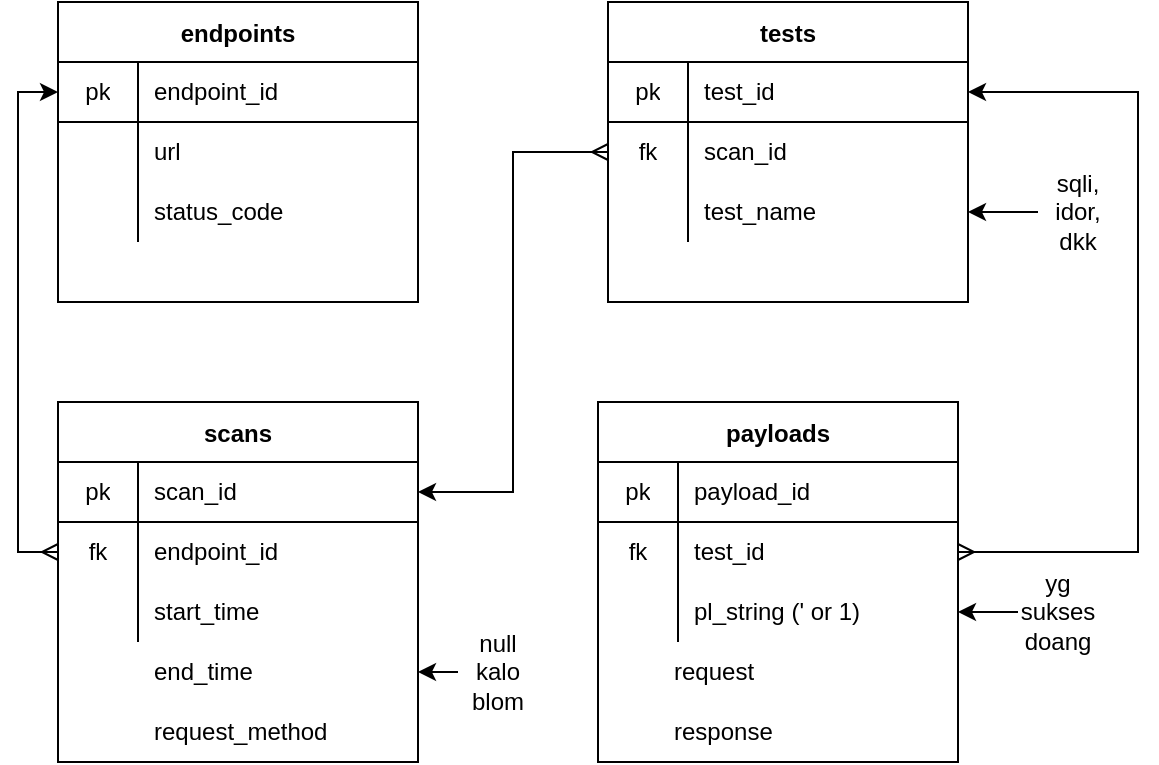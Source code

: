 <mxfile version="14.9.4" type="device"><diagram id="RLoXXJZ_C683b6KdokvH" name="Page-1"><mxGraphModel dx="577" dy="476" grid="1" gridSize="10" guides="1" tooltips="1" connect="1" arrows="1" fold="1" page="1" pageScale="1" pageWidth="850" pageHeight="1100" math="0" shadow="0"><root><mxCell id="0"/><mxCell id="1" parent="0"/><mxCell id="6PdaYhCclQnwIaYxH2Qa-1" value="scans" style="shape=table;startSize=30;container=1;collapsible=0;childLayout=tableLayout;fixedRows=1;rowLines=0;fontStyle=1;align=center;pointerEvents=1;" parent="1" vertex="1"><mxGeometry x="230" y="260" width="180" height="180" as="geometry"/></mxCell><mxCell id="6PdaYhCclQnwIaYxH2Qa-2" value="" style="shape=partialRectangle;html=1;whiteSpace=wrap;collapsible=0;dropTarget=0;pointerEvents=1;fillColor=none;top=0;left=0;bottom=1;right=0;points=[[0,0.5],[1,0.5]];portConstraint=eastwest;" parent="6PdaYhCclQnwIaYxH2Qa-1" vertex="1"><mxGeometry y="30" width="180" height="30" as="geometry"/></mxCell><mxCell id="6PdaYhCclQnwIaYxH2Qa-3" value="pk" style="shape=partialRectangle;html=1;whiteSpace=wrap;connectable=0;fillColor=none;top=0;left=0;bottom=0;right=0;overflow=hidden;pointerEvents=1;" parent="6PdaYhCclQnwIaYxH2Qa-2" vertex="1"><mxGeometry width="40" height="30" as="geometry"/></mxCell><mxCell id="6PdaYhCclQnwIaYxH2Qa-4" value="scan_id" style="shape=partialRectangle;html=1;whiteSpace=wrap;connectable=0;fillColor=none;top=0;left=0;bottom=0;right=0;align=left;spacingLeft=6;overflow=hidden;pointerEvents=1;" parent="6PdaYhCclQnwIaYxH2Qa-2" vertex="1"><mxGeometry x="40" width="140" height="30" as="geometry"/></mxCell><mxCell id="6PdaYhCclQnwIaYxH2Qa-5" value="" style="shape=partialRectangle;html=1;whiteSpace=wrap;collapsible=0;dropTarget=0;pointerEvents=1;fillColor=none;top=0;left=0;bottom=0;right=0;points=[[0,0.5],[1,0.5]];portConstraint=eastwest;" parent="6PdaYhCclQnwIaYxH2Qa-1" vertex="1"><mxGeometry y="60" width="180" height="30" as="geometry"/></mxCell><mxCell id="6PdaYhCclQnwIaYxH2Qa-6" value="fk" style="shape=partialRectangle;html=1;whiteSpace=wrap;connectable=0;fillColor=none;top=0;left=0;bottom=0;right=0;overflow=hidden;pointerEvents=1;" parent="6PdaYhCclQnwIaYxH2Qa-5" vertex="1"><mxGeometry width="40" height="30" as="geometry"/></mxCell><mxCell id="6PdaYhCclQnwIaYxH2Qa-7" value="endpoint_id" style="shape=partialRectangle;html=1;whiteSpace=wrap;connectable=0;fillColor=none;top=0;left=0;bottom=0;right=0;align=left;spacingLeft=6;overflow=hidden;pointerEvents=1;" parent="6PdaYhCclQnwIaYxH2Qa-5" vertex="1"><mxGeometry x="40" width="140" height="30" as="geometry"/></mxCell><mxCell id="6PdaYhCclQnwIaYxH2Qa-8" value="" style="shape=partialRectangle;html=1;whiteSpace=wrap;collapsible=0;dropTarget=0;pointerEvents=1;fillColor=none;top=0;left=0;bottom=0;right=0;points=[[0,0.5],[1,0.5]];portConstraint=eastwest;" parent="6PdaYhCclQnwIaYxH2Qa-1" vertex="1"><mxGeometry y="90" width="180" height="30" as="geometry"/></mxCell><mxCell id="6PdaYhCclQnwIaYxH2Qa-9" value="" style="shape=partialRectangle;html=1;whiteSpace=wrap;connectable=0;fillColor=none;top=0;left=0;bottom=0;right=0;overflow=hidden;pointerEvents=1;" parent="6PdaYhCclQnwIaYxH2Qa-8" vertex="1"><mxGeometry width="40" height="30" as="geometry"/></mxCell><mxCell id="6PdaYhCclQnwIaYxH2Qa-10" value="start_time" style="shape=partialRectangle;html=1;whiteSpace=wrap;connectable=0;fillColor=none;top=0;left=0;bottom=0;right=0;align=left;spacingLeft=6;overflow=hidden;pointerEvents=1;" parent="6PdaYhCclQnwIaYxH2Qa-8" vertex="1"><mxGeometry x="40" width="140" height="30" as="geometry"/></mxCell><mxCell id="6PdaYhCclQnwIaYxH2Qa-11" value="tests" style="shape=table;startSize=30;container=1;collapsible=0;childLayout=tableLayout;fixedRows=1;rowLines=0;fontStyle=1;align=center;pointerEvents=1;" parent="1" vertex="1"><mxGeometry x="505" y="60" width="180" height="150" as="geometry"/></mxCell><mxCell id="6PdaYhCclQnwIaYxH2Qa-12" value="" style="shape=partialRectangle;html=1;whiteSpace=wrap;collapsible=0;dropTarget=0;pointerEvents=1;fillColor=none;top=0;left=0;bottom=1;right=0;points=[[0,0.5],[1,0.5]];portConstraint=eastwest;" parent="6PdaYhCclQnwIaYxH2Qa-11" vertex="1"><mxGeometry y="30" width="180" height="30" as="geometry"/></mxCell><mxCell id="6PdaYhCclQnwIaYxH2Qa-13" value="pk" style="shape=partialRectangle;html=1;whiteSpace=wrap;connectable=0;fillColor=none;top=0;left=0;bottom=0;right=0;overflow=hidden;pointerEvents=1;" parent="6PdaYhCclQnwIaYxH2Qa-12" vertex="1"><mxGeometry width="40" height="30" as="geometry"/></mxCell><mxCell id="6PdaYhCclQnwIaYxH2Qa-14" value="test_id" style="shape=partialRectangle;html=1;whiteSpace=wrap;connectable=0;fillColor=none;top=0;left=0;bottom=0;right=0;align=left;spacingLeft=6;overflow=hidden;pointerEvents=1;" parent="6PdaYhCclQnwIaYxH2Qa-12" vertex="1"><mxGeometry x="40" width="140" height="30" as="geometry"/></mxCell><mxCell id="6PdaYhCclQnwIaYxH2Qa-15" value="" style="shape=partialRectangle;html=1;whiteSpace=wrap;collapsible=0;dropTarget=0;pointerEvents=1;fillColor=none;top=0;left=0;bottom=0;right=0;points=[[0,0.5],[1,0.5]];portConstraint=eastwest;" parent="6PdaYhCclQnwIaYxH2Qa-11" vertex="1"><mxGeometry y="60" width="180" height="30" as="geometry"/></mxCell><mxCell id="6PdaYhCclQnwIaYxH2Qa-16" value="fk" style="shape=partialRectangle;html=1;whiteSpace=wrap;connectable=0;fillColor=none;top=0;left=0;bottom=0;right=0;overflow=hidden;pointerEvents=1;" parent="6PdaYhCclQnwIaYxH2Qa-15" vertex="1"><mxGeometry width="40" height="30" as="geometry"/></mxCell><mxCell id="6PdaYhCclQnwIaYxH2Qa-17" value="scan_id" style="shape=partialRectangle;html=1;whiteSpace=wrap;connectable=0;fillColor=none;top=0;left=0;bottom=0;right=0;align=left;spacingLeft=6;overflow=hidden;pointerEvents=1;" parent="6PdaYhCclQnwIaYxH2Qa-15" vertex="1"><mxGeometry x="40" width="140" height="30" as="geometry"/></mxCell><mxCell id="6PdaYhCclQnwIaYxH2Qa-18" value="" style="shape=partialRectangle;html=1;whiteSpace=wrap;collapsible=0;dropTarget=0;pointerEvents=1;fillColor=none;top=0;left=0;bottom=0;right=0;points=[[0,0.5],[1,0.5]];portConstraint=eastwest;" parent="6PdaYhCclQnwIaYxH2Qa-11" vertex="1"><mxGeometry y="90" width="180" height="30" as="geometry"/></mxCell><mxCell id="6PdaYhCclQnwIaYxH2Qa-19" value="" style="shape=partialRectangle;html=1;whiteSpace=wrap;connectable=0;fillColor=none;top=0;left=0;bottom=0;right=0;overflow=hidden;pointerEvents=1;" parent="6PdaYhCclQnwIaYxH2Qa-18" vertex="1"><mxGeometry width="40" height="30" as="geometry"/></mxCell><mxCell id="6PdaYhCclQnwIaYxH2Qa-20" value="test_name" style="shape=partialRectangle;html=1;whiteSpace=wrap;connectable=0;fillColor=none;top=0;left=0;bottom=0;right=0;align=left;spacingLeft=6;overflow=hidden;pointerEvents=1;" parent="6PdaYhCclQnwIaYxH2Qa-18" vertex="1"><mxGeometry x="40" width="140" height="30" as="geometry"/></mxCell><mxCell id="6PdaYhCclQnwIaYxH2Qa-21" value="payloads" style="shape=table;startSize=30;container=1;collapsible=0;childLayout=tableLayout;fixedRows=1;rowLines=0;fontStyle=1;align=center;pointerEvents=1;" parent="1" vertex="1"><mxGeometry x="500" y="260" width="180" height="180" as="geometry"/></mxCell><mxCell id="6PdaYhCclQnwIaYxH2Qa-22" value="" style="shape=partialRectangle;html=1;whiteSpace=wrap;collapsible=0;dropTarget=0;pointerEvents=1;fillColor=none;top=0;left=0;bottom=1;right=0;points=[[0,0.5],[1,0.5]];portConstraint=eastwest;" parent="6PdaYhCclQnwIaYxH2Qa-21" vertex="1"><mxGeometry y="30" width="180" height="30" as="geometry"/></mxCell><mxCell id="6PdaYhCclQnwIaYxH2Qa-23" value="pk" style="shape=partialRectangle;html=1;whiteSpace=wrap;connectable=0;fillColor=none;top=0;left=0;bottom=0;right=0;overflow=hidden;pointerEvents=1;" parent="6PdaYhCclQnwIaYxH2Qa-22" vertex="1"><mxGeometry width="40" height="30" as="geometry"/></mxCell><mxCell id="6PdaYhCclQnwIaYxH2Qa-24" value="payload_id" style="shape=partialRectangle;html=1;whiteSpace=wrap;connectable=0;fillColor=none;top=0;left=0;bottom=0;right=0;align=left;spacingLeft=6;overflow=hidden;pointerEvents=1;" parent="6PdaYhCclQnwIaYxH2Qa-22" vertex="1"><mxGeometry x="40" width="140" height="30" as="geometry"/></mxCell><mxCell id="6PdaYhCclQnwIaYxH2Qa-25" value="" style="shape=partialRectangle;html=1;whiteSpace=wrap;collapsible=0;dropTarget=0;pointerEvents=1;fillColor=none;top=0;left=0;bottom=0;right=0;points=[[0,0.5],[1,0.5]];portConstraint=eastwest;" parent="6PdaYhCclQnwIaYxH2Qa-21" vertex="1"><mxGeometry y="60" width="180" height="30" as="geometry"/></mxCell><mxCell id="6PdaYhCclQnwIaYxH2Qa-26" value="fk" style="shape=partialRectangle;html=1;whiteSpace=wrap;connectable=0;fillColor=none;top=0;left=0;bottom=0;right=0;overflow=hidden;pointerEvents=1;" parent="6PdaYhCclQnwIaYxH2Qa-25" vertex="1"><mxGeometry width="40" height="30" as="geometry"/></mxCell><mxCell id="6PdaYhCclQnwIaYxH2Qa-27" value="test_id" style="shape=partialRectangle;html=1;whiteSpace=wrap;connectable=0;fillColor=none;top=0;left=0;bottom=0;right=0;align=left;spacingLeft=6;overflow=hidden;pointerEvents=1;" parent="6PdaYhCclQnwIaYxH2Qa-25" vertex="1"><mxGeometry x="40" width="140" height="30" as="geometry"/></mxCell><mxCell id="6PdaYhCclQnwIaYxH2Qa-28" value="" style="shape=partialRectangle;html=1;whiteSpace=wrap;collapsible=0;dropTarget=0;pointerEvents=1;fillColor=none;top=0;left=0;bottom=0;right=0;points=[[0,0.5],[1,0.5]];portConstraint=eastwest;" parent="6PdaYhCclQnwIaYxH2Qa-21" vertex="1"><mxGeometry y="90" width="180" height="30" as="geometry"/></mxCell><mxCell id="6PdaYhCclQnwIaYxH2Qa-29" value="" style="shape=partialRectangle;html=1;whiteSpace=wrap;connectable=0;fillColor=none;top=0;left=0;bottom=0;right=0;overflow=hidden;pointerEvents=1;" parent="6PdaYhCclQnwIaYxH2Qa-28" vertex="1"><mxGeometry width="40" height="30" as="geometry"/></mxCell><mxCell id="6PdaYhCclQnwIaYxH2Qa-30" value="pl_string (' or 1)" style="shape=partialRectangle;html=1;whiteSpace=wrap;connectable=0;fillColor=none;top=0;left=0;bottom=0;right=0;align=left;spacingLeft=6;overflow=hidden;pointerEvents=1;" parent="6PdaYhCclQnwIaYxH2Qa-28" vertex="1"><mxGeometry x="40" width="140" height="30" as="geometry"/></mxCell><mxCell id="6PdaYhCclQnwIaYxH2Qa-31" value="" style="shape=partialRectangle;html=1;whiteSpace=wrap;connectable=0;fillColor=none;top=0;left=0;bottom=0;right=0;overflow=hidden;pointerEvents=1;" parent="1" vertex="1"><mxGeometry x="490" y="380" width="40" height="30" as="geometry"/></mxCell><mxCell id="6PdaYhCclQnwIaYxH2Qa-32" value="request" style="shape=partialRectangle;html=1;whiteSpace=wrap;connectable=0;fillColor=none;top=0;left=0;bottom=0;right=0;align=left;spacingLeft=6;overflow=hidden;pointerEvents=1;" parent="1" vertex="1"><mxGeometry x="530" y="380" width="140" height="30" as="geometry"/></mxCell><mxCell id="6PdaYhCclQnwIaYxH2Qa-33" value="" style="shape=partialRectangle;html=1;whiteSpace=wrap;connectable=0;fillColor=none;top=0;left=0;bottom=0;right=0;overflow=hidden;pointerEvents=1;" parent="1" vertex="1"><mxGeometry x="230" y="380" width="40" height="30" as="geometry"/></mxCell><mxCell id="6PdaYhCclQnwIaYxH2Qa-34" value="end_time" style="shape=partialRectangle;html=1;whiteSpace=wrap;connectable=0;fillColor=none;top=0;left=0;bottom=0;right=0;align=left;spacingLeft=6;overflow=hidden;pointerEvents=1;" parent="1" vertex="1"><mxGeometry x="270" y="380" width="140" height="30" as="geometry"/></mxCell><mxCell id="6PdaYhCclQnwIaYxH2Qa-36" style="edgeStyle=orthogonalEdgeStyle;rounded=0;orthogonalLoop=1;jettySize=auto;html=1;entryX=1;entryY=0.5;entryDx=0;entryDy=0;" parent="1" source="6PdaYhCclQnwIaYxH2Qa-35" target="6PdaYhCclQnwIaYxH2Qa-28" edge="1"><mxGeometry relative="1" as="geometry"/></mxCell><mxCell id="6PdaYhCclQnwIaYxH2Qa-35" value="yg sukses doang" style="text;html=1;strokeColor=none;fillColor=none;align=center;verticalAlign=middle;whiteSpace=wrap;rounded=0;" parent="1" vertex="1"><mxGeometry x="710" y="355" width="40" height="20" as="geometry"/></mxCell><mxCell id="6PdaYhCclQnwIaYxH2Qa-38" style="edgeStyle=orthogonalEdgeStyle;rounded=0;orthogonalLoop=1;jettySize=auto;html=1;entryX=1;entryY=0.5;entryDx=0;entryDy=0;startArrow=ERmany;startFill=0;" parent="1" source="6PdaYhCclQnwIaYxH2Qa-25" target="6PdaYhCclQnwIaYxH2Qa-12" edge="1"><mxGeometry relative="1" as="geometry"><Array as="points"><mxPoint x="770" y="335"/><mxPoint x="770" y="105"/></Array></mxGeometry></mxCell><mxCell id="6PdaYhCclQnwIaYxH2Qa-39" style="edgeStyle=orthogonalEdgeStyle;rounded=0;orthogonalLoop=1;jettySize=auto;html=1;entryX=1;entryY=0.5;entryDx=0;entryDy=0;exitX=0;exitY=0.5;exitDx=0;exitDy=0;startArrow=ERmany;startFill=0;" parent="1" source="6PdaYhCclQnwIaYxH2Qa-15" target="6PdaYhCclQnwIaYxH2Qa-2" edge="1"><mxGeometry relative="1" as="geometry"/></mxCell><mxCell id="6PdaYhCclQnwIaYxH2Qa-40" value="" style="shape=partialRectangle;html=1;whiteSpace=wrap;connectable=0;fillColor=none;top=0;left=0;bottom=0;right=0;overflow=hidden;pointerEvents=1;" parent="1" vertex="1"><mxGeometry x="490" y="410" width="40" height="30" as="geometry"/></mxCell><mxCell id="6PdaYhCclQnwIaYxH2Qa-41" value="response" style="shape=partialRectangle;html=1;whiteSpace=wrap;connectable=0;fillColor=none;top=0;left=0;bottom=0;right=0;align=left;spacingLeft=6;overflow=hidden;pointerEvents=1;" parent="1" vertex="1"><mxGeometry x="530" y="410" width="140" height="30" as="geometry"/></mxCell><mxCell id="6PdaYhCclQnwIaYxH2Qa-42" value="" style="shape=partialRectangle;html=1;whiteSpace=wrap;connectable=0;fillColor=none;top=0;left=0;bottom=0;right=0;overflow=hidden;pointerEvents=1;" parent="1" vertex="1"><mxGeometry x="230" y="410" width="40" height="30" as="geometry"/></mxCell><mxCell id="6PdaYhCclQnwIaYxH2Qa-43" value="request_method" style="shape=partialRectangle;html=1;whiteSpace=wrap;connectable=0;fillColor=none;top=0;left=0;bottom=0;right=0;align=left;spacingLeft=6;overflow=hidden;pointerEvents=1;" parent="1" vertex="1"><mxGeometry x="270" y="410" width="140" height="30" as="geometry"/></mxCell><mxCell id="6PdaYhCclQnwIaYxH2Qa-45" style="edgeStyle=orthogonalEdgeStyle;rounded=0;orthogonalLoop=1;jettySize=auto;html=1;" parent="1" source="6PdaYhCclQnwIaYxH2Qa-44" edge="1"><mxGeometry relative="1" as="geometry"><mxPoint x="410" y="395" as="targetPoint"/></mxGeometry></mxCell><mxCell id="6PdaYhCclQnwIaYxH2Qa-44" value="null kalo blom" style="text;html=1;strokeColor=none;fillColor=none;align=center;verticalAlign=middle;whiteSpace=wrap;rounded=0;" parent="1" vertex="1"><mxGeometry x="430" y="385" width="40" height="20" as="geometry"/></mxCell><mxCell id="6PdaYhCclQnwIaYxH2Qa-47" style="edgeStyle=orthogonalEdgeStyle;rounded=0;orthogonalLoop=1;jettySize=auto;html=1;entryX=1;entryY=0.5;entryDx=0;entryDy=0;" parent="1" source="6PdaYhCclQnwIaYxH2Qa-46" target="6PdaYhCclQnwIaYxH2Qa-18" edge="1"><mxGeometry relative="1" as="geometry"/></mxCell><mxCell id="6PdaYhCclQnwIaYxH2Qa-46" value="sqli, idor, dkk" style="text;html=1;strokeColor=none;fillColor=none;align=center;verticalAlign=middle;whiteSpace=wrap;rounded=0;" parent="1" vertex="1"><mxGeometry x="720" y="155" width="40" height="20" as="geometry"/></mxCell><mxCell id="E14tl2TjhjXz2BV6QBqy-1" value="endpoints" style="shape=table;startSize=30;container=1;collapsible=0;childLayout=tableLayout;fixedRows=1;rowLines=0;fontStyle=1;align=center;pointerEvents=1;" vertex="1" parent="1"><mxGeometry x="230" y="60" width="180" height="150" as="geometry"/></mxCell><mxCell id="E14tl2TjhjXz2BV6QBqy-2" value="" style="shape=partialRectangle;html=1;whiteSpace=wrap;collapsible=0;dropTarget=0;pointerEvents=1;fillColor=none;top=0;left=0;bottom=1;right=0;points=[[0,0.5],[1,0.5]];portConstraint=eastwest;" vertex="1" parent="E14tl2TjhjXz2BV6QBqy-1"><mxGeometry y="30" width="180" height="30" as="geometry"/></mxCell><mxCell id="E14tl2TjhjXz2BV6QBqy-3" value="pk" style="shape=partialRectangle;html=1;whiteSpace=wrap;connectable=0;fillColor=none;top=0;left=0;bottom=0;right=0;overflow=hidden;pointerEvents=1;" vertex="1" parent="E14tl2TjhjXz2BV6QBqy-2"><mxGeometry width="40" height="30" as="geometry"/></mxCell><mxCell id="E14tl2TjhjXz2BV6QBqy-4" value="endpoint_id" style="shape=partialRectangle;html=1;whiteSpace=wrap;connectable=0;fillColor=none;top=0;left=0;bottom=0;right=0;align=left;spacingLeft=6;overflow=hidden;pointerEvents=1;" vertex="1" parent="E14tl2TjhjXz2BV6QBqy-2"><mxGeometry x="40" width="140" height="30" as="geometry"/></mxCell><mxCell id="E14tl2TjhjXz2BV6QBqy-5" value="" style="shape=partialRectangle;html=1;whiteSpace=wrap;collapsible=0;dropTarget=0;pointerEvents=1;fillColor=none;top=0;left=0;bottom=0;right=0;points=[[0,0.5],[1,0.5]];portConstraint=eastwest;" vertex="1" parent="E14tl2TjhjXz2BV6QBqy-1"><mxGeometry y="60" width="180" height="30" as="geometry"/></mxCell><mxCell id="E14tl2TjhjXz2BV6QBqy-6" value="" style="shape=partialRectangle;html=1;whiteSpace=wrap;connectable=0;fillColor=none;top=0;left=0;bottom=0;right=0;overflow=hidden;pointerEvents=1;" vertex="1" parent="E14tl2TjhjXz2BV6QBqy-5"><mxGeometry width="40" height="30" as="geometry"/></mxCell><mxCell id="E14tl2TjhjXz2BV6QBqy-7" value="url" style="shape=partialRectangle;html=1;whiteSpace=wrap;connectable=0;fillColor=none;top=0;left=0;bottom=0;right=0;align=left;spacingLeft=6;overflow=hidden;pointerEvents=1;" vertex="1" parent="E14tl2TjhjXz2BV6QBqy-5"><mxGeometry x="40" width="140" height="30" as="geometry"/></mxCell><mxCell id="E14tl2TjhjXz2BV6QBqy-8" value="" style="shape=partialRectangle;html=1;whiteSpace=wrap;collapsible=0;dropTarget=0;pointerEvents=1;fillColor=none;top=0;left=0;bottom=0;right=0;points=[[0,0.5],[1,0.5]];portConstraint=eastwest;" vertex="1" parent="E14tl2TjhjXz2BV6QBqy-1"><mxGeometry y="90" width="180" height="30" as="geometry"/></mxCell><mxCell id="E14tl2TjhjXz2BV6QBqy-9" value="" style="shape=partialRectangle;html=1;whiteSpace=wrap;connectable=0;fillColor=none;top=0;left=0;bottom=0;right=0;overflow=hidden;pointerEvents=1;" vertex="1" parent="E14tl2TjhjXz2BV6QBqy-8"><mxGeometry width="40" height="30" as="geometry"/></mxCell><mxCell id="E14tl2TjhjXz2BV6QBqy-10" value="status_code" style="shape=partialRectangle;html=1;whiteSpace=wrap;connectable=0;fillColor=none;top=0;left=0;bottom=0;right=0;align=left;spacingLeft=6;overflow=hidden;pointerEvents=1;" vertex="1" parent="E14tl2TjhjXz2BV6QBqy-8"><mxGeometry x="40" width="140" height="30" as="geometry"/></mxCell><mxCell id="E14tl2TjhjXz2BV6QBqy-11" style="edgeStyle=orthogonalEdgeStyle;rounded=0;orthogonalLoop=1;jettySize=auto;html=1;entryX=0;entryY=0.5;entryDx=0;entryDy=0;startArrow=ERmany;startFill=0;" edge="1" parent="1" source="6PdaYhCclQnwIaYxH2Qa-5" target="E14tl2TjhjXz2BV6QBqy-2"><mxGeometry relative="1" as="geometry"/></mxCell></root></mxGraphModel></diagram></mxfile>